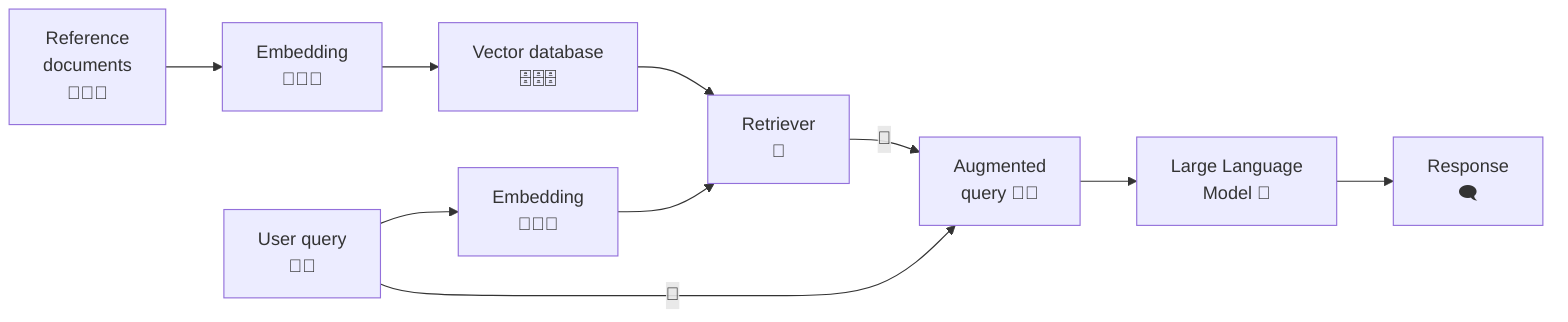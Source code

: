 ---
config:
  theme: default
  look: classic
---
flowchart LR
    A["Reference<br>documents<br>📄📄📄"] --> n1["Embedding<br>🔢🔢🔢"]
    n1 --> n3["Vector database<br>🗄️🗄️🗄️"]
    n3 --> n4["Retriever<br>🔎"]
    n5["User query<br>👤💬"] --> n6["Embedding<br>🔢🔢🔢"]
    n5 -- 💬 --> n8["Augmented<br>query 📄💬<br>"]
    n6 --> n4
    n8 --> n9["Large Language<br>Model 🧠"]
    n9 --> n10["Response<br>🗨️"]
    n4 -- 📄 --> n8